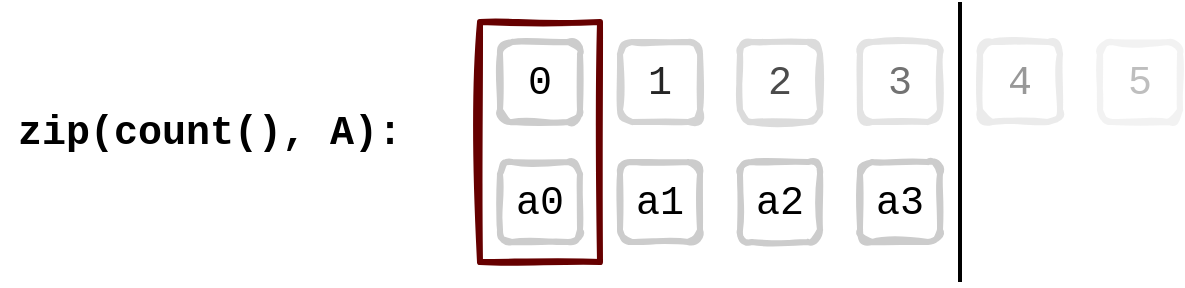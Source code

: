 <mxfile>
    <diagram id="KKcilhX_-PsfVYI2Bg5r" name="Page-1">
        <mxGraphModel dx="764" dy="461" grid="1" gridSize="10" guides="1" tooltips="1" connect="1" arrows="1" fold="1" page="1" pageScale="1" pageWidth="827" pageHeight="1169" math="0" shadow="0">
            <root>
                <mxCell id="0"/>
                <mxCell id="1" parent="0"/>
                <mxCell id="18" value="&lt;b&gt;zip(count(), A):&lt;/b&gt;" style="text;html=1;strokeColor=none;fillColor=none;align=center;verticalAlign=middle;whiteSpace=wrap;rounded=0;shadow=0;glass=0;sketch=1;fontFamily=Courier New;fontSize=20;" parent="1" vertex="1">
                    <mxGeometry x="170" y="130" width="210" height="30" as="geometry"/>
                </mxCell>
                <mxCell id="3" value="&lt;font style=&quot;font-size: 20px&quot;&gt;a0&lt;/font&gt;" style="rounded=1;whiteSpace=wrap;html=1;fontFamily=Courier New;fontSize=24;strokeWidth=3;glass=0;shadow=0;sketch=1;strokeColor=#CCCCCC;" parent="1" vertex="1">
                    <mxGeometry x="420" y="160" width="40" height="40" as="geometry"/>
                </mxCell>
                <mxCell id="4" value="&lt;font style=&quot;font-size: 20px&quot;&gt;a1&lt;/font&gt;" style="rounded=1;whiteSpace=wrap;html=1;fontFamily=Courier New;fontSize=24;strokeWidth=3;glass=0;shadow=0;sketch=1;strokeColor=#CCCCCC;" parent="1" vertex="1">
                    <mxGeometry x="480" y="160" width="40" height="40" as="geometry"/>
                </mxCell>
                <mxCell id="5" value="&lt;font style=&quot;font-size: 20px&quot;&gt;a2&lt;/font&gt;" style="rounded=1;whiteSpace=wrap;html=1;fontFamily=Courier New;fontSize=24;strokeWidth=3;glass=0;shadow=0;sketch=1;strokeColor=#CCCCCC;" parent="1" vertex="1">
                    <mxGeometry x="540" y="160" width="40" height="40" as="geometry"/>
                </mxCell>
                <mxCell id="19" value="&lt;font style=&quot;font-size: 20px&quot;&gt;a3&lt;/font&gt;" style="rounded=1;whiteSpace=wrap;html=1;fontFamily=Courier New;fontSize=24;strokeWidth=3;glass=0;shadow=0;sketch=1;strokeColor=#CCCCCC;" parent="1" vertex="1">
                    <mxGeometry x="600" y="160" width="40" height="40" as="geometry"/>
                </mxCell>
                <mxCell id="20" value="&lt;font style=&quot;font-size: 20px&quot;&gt;0&lt;/font&gt;" style="rounded=1;whiteSpace=wrap;html=1;fontFamily=Courier New;fontSize=24;strokeWidth=3;glass=0;shadow=0;sketch=1;strokeColor=#CCCCCC;" parent="1" vertex="1">
                    <mxGeometry x="420" y="100" width="40" height="40" as="geometry"/>
                </mxCell>
                <mxCell id="21" value="&lt;font style=&quot;font-size: 20px&quot;&gt;1&lt;/font&gt;" style="rounded=1;whiteSpace=wrap;html=1;fontFamily=Courier New;fontSize=24;strokeWidth=3;glass=0;shadow=0;sketch=1;strokeColor=#CCCCCC;opacity=85;textOpacity=85;" parent="1" vertex="1">
                    <mxGeometry x="480" y="100" width="40" height="40" as="geometry"/>
                </mxCell>
                <mxCell id="22" value="&lt;font style=&quot;font-size: 20px&quot;&gt;2&lt;/font&gt;" style="rounded=1;whiteSpace=wrap;html=1;fontFamily=Courier New;fontSize=24;strokeWidth=3;glass=0;shadow=0;sketch=1;strokeColor=#CCCCCC;textOpacity=70;opacity=70;" parent="1" vertex="1">
                    <mxGeometry x="540" y="100" width="40" height="40" as="geometry"/>
                </mxCell>
                <mxCell id="23" value="&lt;font style=&quot;font-size: 20px&quot;&gt;3&lt;/font&gt;" style="rounded=1;whiteSpace=wrap;html=1;fontFamily=Courier New;fontSize=24;strokeWidth=3;glass=0;shadow=0;sketch=1;strokeColor=#CCCCCC;opacity=55;textOpacity=55;" parent="1" vertex="1">
                    <mxGeometry x="600" y="100" width="40" height="40" as="geometry"/>
                </mxCell>
                <mxCell id="24" value="" style="rounded=0;whiteSpace=wrap;html=1;fillColor=none;strokeColor=#660000;strokeWidth=3;sketch=1;" parent="1" vertex="1">
                    <mxGeometry x="410" y="90" width="60" height="120" as="geometry"/>
                </mxCell>
                <mxCell id="30" value="&lt;font style=&quot;font-size: 20px&quot;&gt;4&lt;/font&gt;" style="rounded=1;whiteSpace=wrap;html=1;fontFamily=Courier New;fontSize=24;strokeWidth=3;glass=0;shadow=0;sketch=1;strokeColor=#CCCCCC;opacity=40;strokeOpacity=100;textOpacity=40;" parent="1" vertex="1">
                    <mxGeometry x="660" y="100" width="40" height="40" as="geometry"/>
                </mxCell>
                <mxCell id="31" value="&lt;font style=&quot;font-size: 20px&quot;&gt;5&lt;/font&gt;" style="rounded=1;whiteSpace=wrap;html=1;fontFamily=Courier New;fontSize=24;strokeWidth=3;glass=0;shadow=0;sketch=1;strokeColor=#CCCCCC;opacity=25;textOpacity=25;" parent="1" vertex="1">
                    <mxGeometry x="720" y="100" width="40" height="40" as="geometry"/>
                </mxCell>
                <mxCell id="32" value="" style="endArrow=none;html=1;strokeWidth=2;" parent="1" edge="1">
                    <mxGeometry width="50" height="50" relative="1" as="geometry">
                        <mxPoint x="650" y="220" as="sourcePoint"/>
                        <mxPoint x="650" y="80" as="targetPoint"/>
                    </mxGeometry>
                </mxCell>
            </root>
        </mxGraphModel>
    </diagram>
</mxfile>